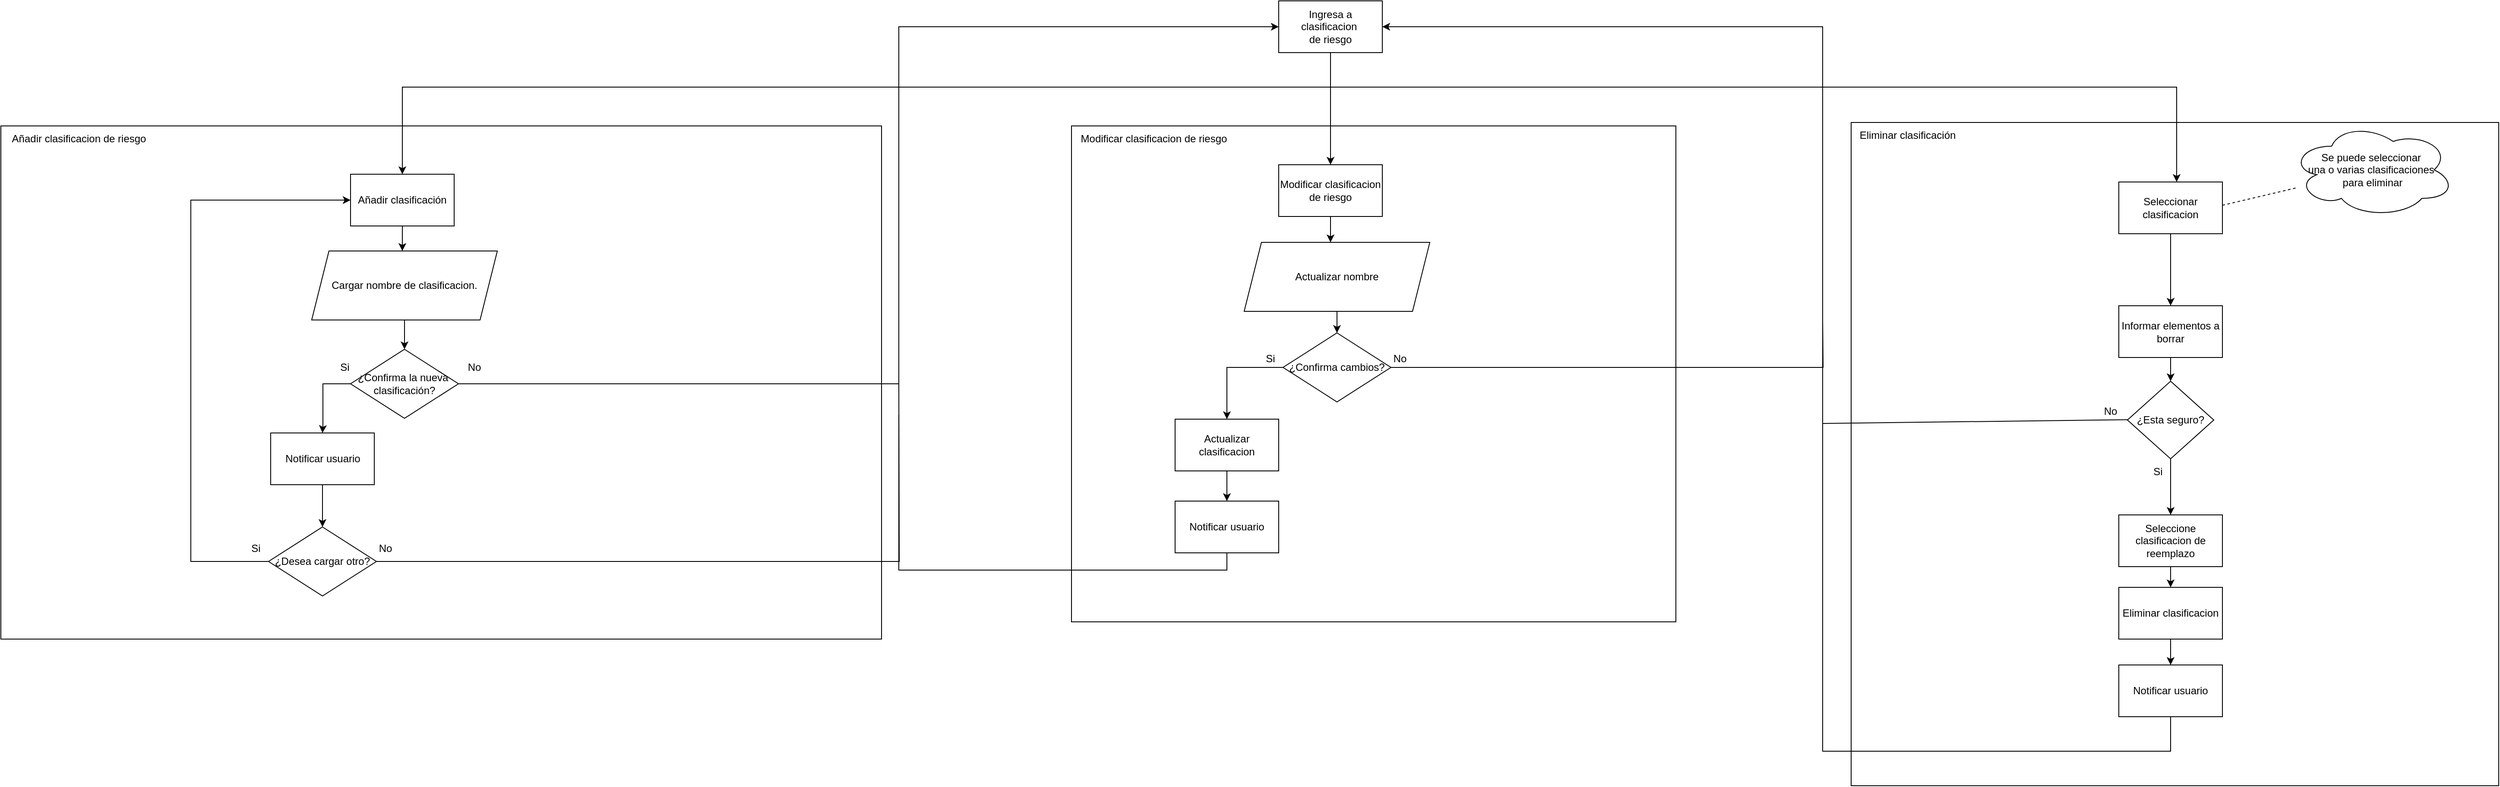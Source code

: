 <mxfile version="23.0.2" type="device">
  <diagram id="2i4qga7weTXimYSR2r4y" name="Página-2">
    <mxGraphModel dx="3852" dy="-544" grid="1" gridSize="10" guides="1" tooltips="1" connect="1" arrows="1" fold="1" page="1" pageScale="1" pageWidth="827" pageHeight="1169" math="0" shadow="0">
      <root>
        <mxCell id="0" />
        <mxCell id="1" parent="0" />
        <mxCell id="AxmTYT2sA5gF8doSfmYF-100" value="" style="rounded=0;whiteSpace=wrap;html=1;" parent="1" vertex="1">
          <mxGeometry x="203" y="1411" width="750" height="769" as="geometry" />
        </mxCell>
        <mxCell id="-6n7xgKERIVpxmvqz6UG-1" value="" style="rounded=0;whiteSpace=wrap;html=1;" parent="1" vertex="1">
          <mxGeometry x="-700" y="1415" width="700" height="575" as="geometry" />
        </mxCell>
        <mxCell id="-6n7xgKERIVpxmvqz6UG-4" value="Modificar clasificacion de riesgo" style="text;html=1;align=center;verticalAlign=middle;resizable=0;points=[];autosize=1;strokeColor=none;fillColor=none;" parent="1" vertex="1">
          <mxGeometry x="-700" y="1415" width="190" height="30" as="geometry" />
        </mxCell>
        <mxCell id="AxmTYT2sA5gF8doSfmYF-81" style="edgeStyle=orthogonalEdgeStyle;rounded=0;orthogonalLoop=1;jettySize=auto;html=1;" parent="1" source="-6n7xgKERIVpxmvqz6UG-6" target="AxmTYT2sA5gF8doSfmYF-80" edge="1">
          <mxGeometry relative="1" as="geometry" />
        </mxCell>
        <mxCell id="AxmTYT2sA5gF8doSfmYF-122" style="edgeStyle=orthogonalEdgeStyle;rounded=0;orthogonalLoop=1;jettySize=auto;html=1;" parent="1" source="-6n7xgKERIVpxmvqz6UG-6" target="AxmTYT2sA5gF8doSfmYF-118" edge="1">
          <mxGeometry relative="1" as="geometry">
            <Array as="points">
              <mxPoint x="-400" y="1370" />
              <mxPoint x="580" y="1370" />
            </Array>
          </mxGeometry>
        </mxCell>
        <mxCell id="-6n7xgKERIVpxmvqz6UG-6" value="Ingresa a clasificacion&amp;nbsp;&lt;div&gt;de riesgo&lt;/div&gt;" style="whiteSpace=wrap;html=1;" parent="1" vertex="1">
          <mxGeometry x="-460" y="1270" width="120" height="60" as="geometry" />
        </mxCell>
        <mxCell id="AxmTYT2sA5gF8doSfmYF-1" value="" style="rounded=0;whiteSpace=wrap;html=1;" parent="1" vertex="1">
          <mxGeometry x="-1940" y="1415" width="1020" height="595" as="geometry" />
        </mxCell>
        <mxCell id="AxmTYT2sA5gF8doSfmYF-2" value="Añadir clasificacion de riesgo" style="text;html=1;align=center;verticalAlign=middle;resizable=0;points=[];autosize=1;strokeColor=none;fillColor=none;" parent="1" vertex="1">
          <mxGeometry x="-1940" y="1415" width="180" height="30" as="geometry" />
        </mxCell>
        <mxCell id="AxmTYT2sA5gF8doSfmYF-3" style="edgeStyle=orthogonalEdgeStyle;rounded=0;orthogonalLoop=1;jettySize=auto;html=1;exitX=0.5;exitY=1;exitDx=0;exitDy=0;entryX=0.5;entryY=0;entryDx=0;entryDy=0;" parent="1" source="-6n7xgKERIVpxmvqz6UG-6" target="AxmTYT2sA5gF8doSfmYF-20" edge="1">
          <mxGeometry relative="1" as="geometry">
            <mxPoint x="-1470.0" y="1643.0" as="targetPoint" />
            <mxPoint x="-1470" y="1375" as="sourcePoint" />
            <Array as="points">
              <mxPoint x="-400" y="1370" />
              <mxPoint x="-1475" y="1370" />
            </Array>
          </mxGeometry>
        </mxCell>
        <mxCell id="AxmTYT2sA5gF8doSfmYF-60" value="" style="edgeStyle=orthogonalEdgeStyle;rounded=0;orthogonalLoop=1;jettySize=auto;html=1;" parent="1" source="AxmTYT2sA5gF8doSfmYF-20" edge="1">
          <mxGeometry relative="1" as="geometry">
            <mxPoint x="-1475" y="1560" as="targetPoint" />
          </mxGeometry>
        </mxCell>
        <mxCell id="AxmTYT2sA5gF8doSfmYF-20" value="Añadir clasificación" style="whiteSpace=wrap;html=1;" parent="1" vertex="1">
          <mxGeometry x="-1535" y="1471" width="120" height="60" as="geometry" />
        </mxCell>
        <mxCell id="AxmTYT2sA5gF8doSfmYF-66" style="edgeStyle=orthogonalEdgeStyle;rounded=0;orthogonalLoop=1;jettySize=auto;html=1;" parent="1" source="AxmTYT2sA5gF8doSfmYF-61" target="AxmTYT2sA5gF8doSfmYF-65" edge="1">
          <mxGeometry relative="1" as="geometry" />
        </mxCell>
        <mxCell id="AxmTYT2sA5gF8doSfmYF-61" value="Cargar nombre de clasificacion." style="shape=parallelogram;perimeter=parallelogramPerimeter;whiteSpace=wrap;html=1;fixedSize=1;" parent="1" vertex="1">
          <mxGeometry x="-1580" y="1560" width="215" height="80" as="geometry" />
        </mxCell>
        <mxCell id="AxmTYT2sA5gF8doSfmYF-73" style="edgeStyle=orthogonalEdgeStyle;rounded=0;orthogonalLoop=1;jettySize=auto;html=1;entryX=0.5;entryY=0;entryDx=0;entryDy=0;" parent="1" source="AxmTYT2sA5gF8doSfmYF-65" target="UBCv7OtjMOxTeJQ4KwZa-3" edge="1">
          <mxGeometry relative="1" as="geometry">
            <Array as="points">
              <mxPoint x="-1567" y="1714" />
              <mxPoint x="-1567" y="1761" />
            </Array>
          </mxGeometry>
        </mxCell>
        <mxCell id="AxmTYT2sA5gF8doSfmYF-74" style="edgeStyle=orthogonalEdgeStyle;rounded=0;orthogonalLoop=1;jettySize=auto;html=1;entryX=0;entryY=0.5;entryDx=0;entryDy=0;" parent="1" source="AxmTYT2sA5gF8doSfmYF-65" target="-6n7xgKERIVpxmvqz6UG-6" edge="1">
          <mxGeometry relative="1" as="geometry">
            <Array as="points">
              <mxPoint x="-900" y="1714" />
              <mxPoint x="-900" y="1300" />
            </Array>
          </mxGeometry>
        </mxCell>
        <mxCell id="AxmTYT2sA5gF8doSfmYF-65" value="¿Confirma la nueva&amp;nbsp;&lt;div&gt;clasificación?&lt;/div&gt;" style="rhombus;whiteSpace=wrap;html=1;" parent="1" vertex="1">
          <mxGeometry x="-1535" y="1674" width="125" height="80" as="geometry" />
        </mxCell>
        <mxCell id="AxmTYT2sA5gF8doSfmYF-69" value="Si" style="text;html=1;align=center;verticalAlign=middle;resizable=0;points=[];autosize=1;strokeColor=none;fillColor=none;" parent="1" vertex="1">
          <mxGeometry x="-1557.5" y="1680" width="30" height="30" as="geometry" />
        </mxCell>
        <mxCell id="AxmTYT2sA5gF8doSfmYF-70" value="No" style="text;html=1;align=center;verticalAlign=middle;resizable=0;points=[];autosize=1;strokeColor=none;fillColor=none;" parent="1" vertex="1">
          <mxGeometry x="-1412.5" y="1680" width="40" height="30" as="geometry" />
        </mxCell>
        <mxCell id="AxmTYT2sA5gF8doSfmYF-77" style="edgeStyle=orthogonalEdgeStyle;rounded=0;orthogonalLoop=1;jettySize=auto;html=1;endArrow=none;endFill=0;" parent="1" source="AxmTYT2sA5gF8doSfmYF-72" edge="1">
          <mxGeometry relative="1" as="geometry">
            <mxPoint x="-900" y="1710" as="targetPoint" />
          </mxGeometry>
        </mxCell>
        <mxCell id="AxmTYT2sA5gF8doSfmYF-78" style="edgeStyle=orthogonalEdgeStyle;rounded=0;orthogonalLoop=1;jettySize=auto;html=1;entryX=0;entryY=0.5;entryDx=0;entryDy=0;" parent="1" source="AxmTYT2sA5gF8doSfmYF-72" target="AxmTYT2sA5gF8doSfmYF-20" edge="1">
          <mxGeometry relative="1" as="geometry">
            <Array as="points">
              <mxPoint x="-1720" y="1920" />
              <mxPoint x="-1720" y="1501" />
            </Array>
          </mxGeometry>
        </mxCell>
        <mxCell id="AxmTYT2sA5gF8doSfmYF-72" value="¿Desea cargar otro?" style="rhombus;whiteSpace=wrap;html=1;" parent="1" vertex="1">
          <mxGeometry x="-1630" y="1880" width="125" height="80" as="geometry" />
        </mxCell>
        <mxCell id="AxmTYT2sA5gF8doSfmYF-75" value="Si" style="text;html=1;align=center;verticalAlign=middle;resizable=0;points=[];autosize=1;strokeColor=none;fillColor=none;" parent="1" vertex="1">
          <mxGeometry x="-1660" y="1890" width="30" height="30" as="geometry" />
        </mxCell>
        <mxCell id="AxmTYT2sA5gF8doSfmYF-76" value="No" style="text;html=1;align=center;verticalAlign=middle;resizable=0;points=[];autosize=1;strokeColor=none;fillColor=none;" parent="1" vertex="1">
          <mxGeometry x="-1515" y="1890" width="40" height="30" as="geometry" />
        </mxCell>
        <mxCell id="AxmTYT2sA5gF8doSfmYF-84" style="edgeStyle=orthogonalEdgeStyle;rounded=0;orthogonalLoop=1;jettySize=auto;html=1;" parent="1" source="AxmTYT2sA5gF8doSfmYF-80" edge="1">
          <mxGeometry relative="1" as="geometry">
            <mxPoint x="-400" y="1550" as="targetPoint" />
          </mxGeometry>
        </mxCell>
        <mxCell id="AxmTYT2sA5gF8doSfmYF-80" value="Modificar clasificacion&lt;div&gt;de riesgo&lt;/div&gt;" style="whiteSpace=wrap;html=1;" parent="1" vertex="1">
          <mxGeometry x="-460" y="1460" width="120" height="60" as="geometry" />
        </mxCell>
        <mxCell id="AxmTYT2sA5gF8doSfmYF-101" value="Eliminar clasificación" style="text;html=1;align=center;verticalAlign=middle;resizable=0;points=[];autosize=1;strokeColor=none;fillColor=none;" parent="1" vertex="1">
          <mxGeometry x="203" y="1411" width="130" height="30" as="geometry" />
        </mxCell>
        <mxCell id="AxmTYT2sA5gF8doSfmYF-109" value="¿Esta seguro?" style="rhombus;whiteSpace=wrap;html=1;" parent="1" vertex="1">
          <mxGeometry x="523" y="1711" width="100" height="90" as="geometry" />
        </mxCell>
        <mxCell id="AxmTYT2sA5gF8doSfmYF-110" style="edgeStyle=orthogonalEdgeStyle;rounded=0;orthogonalLoop=1;jettySize=auto;html=1;entryX=0.5;entryY=0;entryDx=0;entryDy=0;" parent="1" source="AxmTYT2sA5gF8doSfmYF-111" target="AxmTYT2sA5gF8doSfmYF-109" edge="1">
          <mxGeometry relative="1" as="geometry" />
        </mxCell>
        <mxCell id="AxmTYT2sA5gF8doSfmYF-111" value="Informar elementos a borrar" style="whiteSpace=wrap;html=1;" parent="1" vertex="1">
          <mxGeometry x="513" y="1623.5" width="120" height="60" as="geometry" />
        </mxCell>
        <mxCell id="AxmTYT2sA5gF8doSfmYF-112" value="Si" style="text;html=1;align=center;verticalAlign=middle;resizable=0;points=[];autosize=1;strokeColor=none;fillColor=none;" parent="1" vertex="1">
          <mxGeometry x="543" y="1801" width="30" height="30" as="geometry" />
        </mxCell>
        <mxCell id="AxmTYT2sA5gF8doSfmYF-113" value="No" style="text;html=1;align=center;verticalAlign=middle;resizable=0;points=[];autosize=1;strokeColor=none;fillColor=none;" parent="1" vertex="1">
          <mxGeometry x="483" y="1731" width="40" height="30" as="geometry" />
        </mxCell>
        <mxCell id="AxmTYT2sA5gF8doSfmYF-114" style="edgeStyle=orthogonalEdgeStyle;rounded=0;orthogonalLoop=1;jettySize=auto;html=1;endArrow=classic;endFill=1;entryX=1;entryY=0.5;entryDx=0;entryDy=0;exitX=0.5;exitY=1;exitDx=0;exitDy=0;" parent="1" source="UBCv7OtjMOxTeJQ4KwZa-6" target="-6n7xgKERIVpxmvqz6UG-6" edge="1">
          <mxGeometry relative="1" as="geometry">
            <mxPoint x="190" y="1786" as="targetPoint" />
            <Array as="points">
              <mxPoint x="573" y="2140" />
              <mxPoint x="170" y="2140" />
              <mxPoint x="170" y="1300" />
            </Array>
          </mxGeometry>
        </mxCell>
        <mxCell id="AxmTYT2sA5gF8doSfmYF-190" value="" style="edgeStyle=orthogonalEdgeStyle;rounded=0;orthogonalLoop=1;jettySize=auto;html=1;" parent="1" source="AxmTYT2sA5gF8doSfmYF-115" target="AxmTYT2sA5gF8doSfmYF-189" edge="1">
          <mxGeometry relative="1" as="geometry" />
        </mxCell>
        <mxCell id="AxmTYT2sA5gF8doSfmYF-115" value="Seleccione clasificacion de reemplazo" style="whiteSpace=wrap;html=1;" parent="1" vertex="1">
          <mxGeometry x="513" y="1866" width="120" height="60" as="geometry" />
        </mxCell>
        <mxCell id="AxmTYT2sA5gF8doSfmYF-116" value="" style="endArrow=classic;html=1;rounded=0;exitX=0.5;exitY=1;exitDx=0;exitDy=0;entryX=0.5;entryY=0;entryDx=0;entryDy=0;edgeStyle=orthogonalEdgeStyle;" parent="1" source="AxmTYT2sA5gF8doSfmYF-109" target="AxmTYT2sA5gF8doSfmYF-115" edge="1">
          <mxGeometry width="50" height="50" relative="1" as="geometry">
            <mxPoint x="513" y="1816" as="sourcePoint" />
            <mxPoint x="563" y="1766" as="targetPoint" />
          </mxGeometry>
        </mxCell>
        <mxCell id="AxmTYT2sA5gF8doSfmYF-121" style="edgeStyle=orthogonalEdgeStyle;rounded=0;orthogonalLoop=1;jettySize=auto;html=1;" parent="1" source="AxmTYT2sA5gF8doSfmYF-118" target="AxmTYT2sA5gF8doSfmYF-111" edge="1">
          <mxGeometry relative="1" as="geometry" />
        </mxCell>
        <mxCell id="AxmTYT2sA5gF8doSfmYF-118" value="Seleccionar clasificacion" style="whiteSpace=wrap;html=1;" parent="1" vertex="1">
          <mxGeometry x="513" y="1480" width="120" height="60" as="geometry" />
        </mxCell>
        <mxCell id="AxmTYT2sA5gF8doSfmYF-119" value="" style="rounded=0;orthogonalLoop=1;jettySize=auto;html=1;dashed=1;endArrow=none;endFill=0;" parent="1" target="AxmTYT2sA5gF8doSfmYF-120" edge="1">
          <mxGeometry relative="1" as="geometry">
            <mxPoint x="633" y="1507" as="sourcePoint" />
          </mxGeometry>
        </mxCell>
        <mxCell id="AxmTYT2sA5gF8doSfmYF-120" value="Se puede seleccionar&amp;nbsp;&lt;div&gt;una o varias&amp;nbsp;&lt;span style=&quot;background-color: initial;&quot;&gt;clasificaciones&amp;nbsp;&lt;/span&gt;&lt;/div&gt;&lt;div&gt;&lt;span style=&quot;background-color: initial;&quot;&gt;para eliminar&lt;/span&gt;&lt;/div&gt;" style="ellipse;shape=cloud;whiteSpace=wrap;html=1;" parent="1" vertex="1">
          <mxGeometry x="712" y="1411" width="190" height="110" as="geometry" />
        </mxCell>
        <mxCell id="AxmTYT2sA5gF8doSfmYF-124" value="" style="endArrow=none;html=1;rounded=0;exitX=1.016;exitY=0.82;exitDx=0;exitDy=0;exitPerimeter=0;endFill=0;" parent="1" source="AxmTYT2sA5gF8doSfmYF-113" edge="1">
          <mxGeometry width="50" height="50" relative="1" as="geometry">
            <mxPoint x="43" y="1560" as="sourcePoint" />
            <mxPoint x="170" y="1760" as="targetPoint" />
          </mxGeometry>
        </mxCell>
        <mxCell id="AxmTYT2sA5gF8doSfmYF-131" style="edgeStyle=orthogonalEdgeStyle;rounded=0;orthogonalLoop=1;jettySize=auto;html=1;entryX=0.5;entryY=0;entryDx=0;entryDy=0;" parent="1" source="AxmTYT2sA5gF8doSfmYF-125" target="AxmTYT2sA5gF8doSfmYF-128" edge="1">
          <mxGeometry relative="1" as="geometry" />
        </mxCell>
        <mxCell id="AxmTYT2sA5gF8doSfmYF-125" value="&lt;div&gt;Actualizar nombre&lt;/div&gt;" style="shape=parallelogram;perimeter=parallelogramPerimeter;whiteSpace=wrap;html=1;fixedSize=1;" parent="1" vertex="1">
          <mxGeometry x="-500" y="1550" width="215" height="80" as="geometry" />
        </mxCell>
        <mxCell id="AxmTYT2sA5gF8doSfmYF-135" style="edgeStyle=orthogonalEdgeStyle;rounded=0;orthogonalLoop=1;jettySize=auto;html=1;entryX=0.5;entryY=0;entryDx=0;entryDy=0;" parent="1" source="AxmTYT2sA5gF8doSfmYF-128" target="AxmTYT2sA5gF8doSfmYF-130" edge="1">
          <mxGeometry relative="1" as="geometry" />
        </mxCell>
        <mxCell id="AxmTYT2sA5gF8doSfmYF-136" style="edgeStyle=orthogonalEdgeStyle;rounded=0;orthogonalLoop=1;jettySize=auto;html=1;endArrow=none;endFill=0;" parent="1" source="AxmTYT2sA5gF8doSfmYF-128" edge="1">
          <mxGeometry relative="1" as="geometry">
            <mxPoint x="170" y="1640" as="targetPoint" />
          </mxGeometry>
        </mxCell>
        <mxCell id="AxmTYT2sA5gF8doSfmYF-128" value="¿Confirma cambios?" style="rhombus;whiteSpace=wrap;html=1;" parent="1" vertex="1">
          <mxGeometry x="-455" y="1655" width="125" height="80" as="geometry" />
        </mxCell>
        <mxCell id="AxmTYT2sA5gF8doSfmYF-133" style="edgeStyle=orthogonalEdgeStyle;rounded=0;orthogonalLoop=1;jettySize=auto;html=1;endArrow=none;endFill=0;exitX=0.5;exitY=1;exitDx=0;exitDy=0;" parent="1" source="UBCv7OtjMOxTeJQ4KwZa-1" edge="1">
          <mxGeometry relative="1" as="geometry">
            <mxPoint x="-900" y="1750" as="targetPoint" />
            <Array as="points">
              <mxPoint x="-520" y="1930" />
              <mxPoint x="-900" y="1930" />
            </Array>
          </mxGeometry>
        </mxCell>
        <mxCell id="UBCv7OtjMOxTeJQ4KwZa-2" style="edgeStyle=orthogonalEdgeStyle;rounded=0;orthogonalLoop=1;jettySize=auto;html=1;entryX=0.5;entryY=0;entryDx=0;entryDy=0;" edge="1" parent="1" source="AxmTYT2sA5gF8doSfmYF-130" target="UBCv7OtjMOxTeJQ4KwZa-1">
          <mxGeometry relative="1" as="geometry" />
        </mxCell>
        <mxCell id="AxmTYT2sA5gF8doSfmYF-130" value="Actualizar clasificacion" style="whiteSpace=wrap;html=1;" parent="1" vertex="1">
          <mxGeometry x="-580" y="1755" width="120" height="60" as="geometry" />
        </mxCell>
        <mxCell id="AxmTYT2sA5gF8doSfmYF-137" value="Si" style="text;html=1;align=center;verticalAlign=middle;resizable=0;points=[];autosize=1;strokeColor=none;fillColor=none;" parent="1" vertex="1">
          <mxGeometry x="-485" y="1670" width="30" height="30" as="geometry" />
        </mxCell>
        <mxCell id="AxmTYT2sA5gF8doSfmYF-138" value="No" style="text;html=1;align=center;verticalAlign=middle;resizable=0;points=[];autosize=1;strokeColor=none;fillColor=none;" parent="1" vertex="1">
          <mxGeometry x="-340" y="1670" width="40" height="30" as="geometry" />
        </mxCell>
        <mxCell id="UBCv7OtjMOxTeJQ4KwZa-8" style="edgeStyle=orthogonalEdgeStyle;rounded=0;orthogonalLoop=1;jettySize=auto;html=1;entryX=0.5;entryY=0;entryDx=0;entryDy=0;" edge="1" parent="1" source="AxmTYT2sA5gF8doSfmYF-189" target="UBCv7OtjMOxTeJQ4KwZa-6">
          <mxGeometry relative="1" as="geometry" />
        </mxCell>
        <mxCell id="AxmTYT2sA5gF8doSfmYF-189" value="Eliminar clasificacion" style="whiteSpace=wrap;html=1;" parent="1" vertex="1">
          <mxGeometry x="513" y="1950" width="120" height="60" as="geometry" />
        </mxCell>
        <mxCell id="UBCv7OtjMOxTeJQ4KwZa-1" value="Notificar usuario" style="whiteSpace=wrap;html=1;" vertex="1" parent="1">
          <mxGeometry x="-580" y="1850" width="120" height="60" as="geometry" />
        </mxCell>
        <mxCell id="UBCv7OtjMOxTeJQ4KwZa-4" style="edgeStyle=orthogonalEdgeStyle;rounded=0;orthogonalLoop=1;jettySize=auto;html=1;" edge="1" parent="1" source="UBCv7OtjMOxTeJQ4KwZa-3" target="AxmTYT2sA5gF8doSfmYF-72">
          <mxGeometry relative="1" as="geometry" />
        </mxCell>
        <mxCell id="UBCv7OtjMOxTeJQ4KwZa-3" value="Notificar usuario" style="whiteSpace=wrap;html=1;" vertex="1" parent="1">
          <mxGeometry x="-1627.5" y="1771" width="120" height="60" as="geometry" />
        </mxCell>
        <mxCell id="UBCv7OtjMOxTeJQ4KwZa-6" value="Notificar usuario" style="whiteSpace=wrap;html=1;" vertex="1" parent="1">
          <mxGeometry x="513" y="2040" width="120" height="60" as="geometry" />
        </mxCell>
      </root>
    </mxGraphModel>
  </diagram>
</mxfile>
